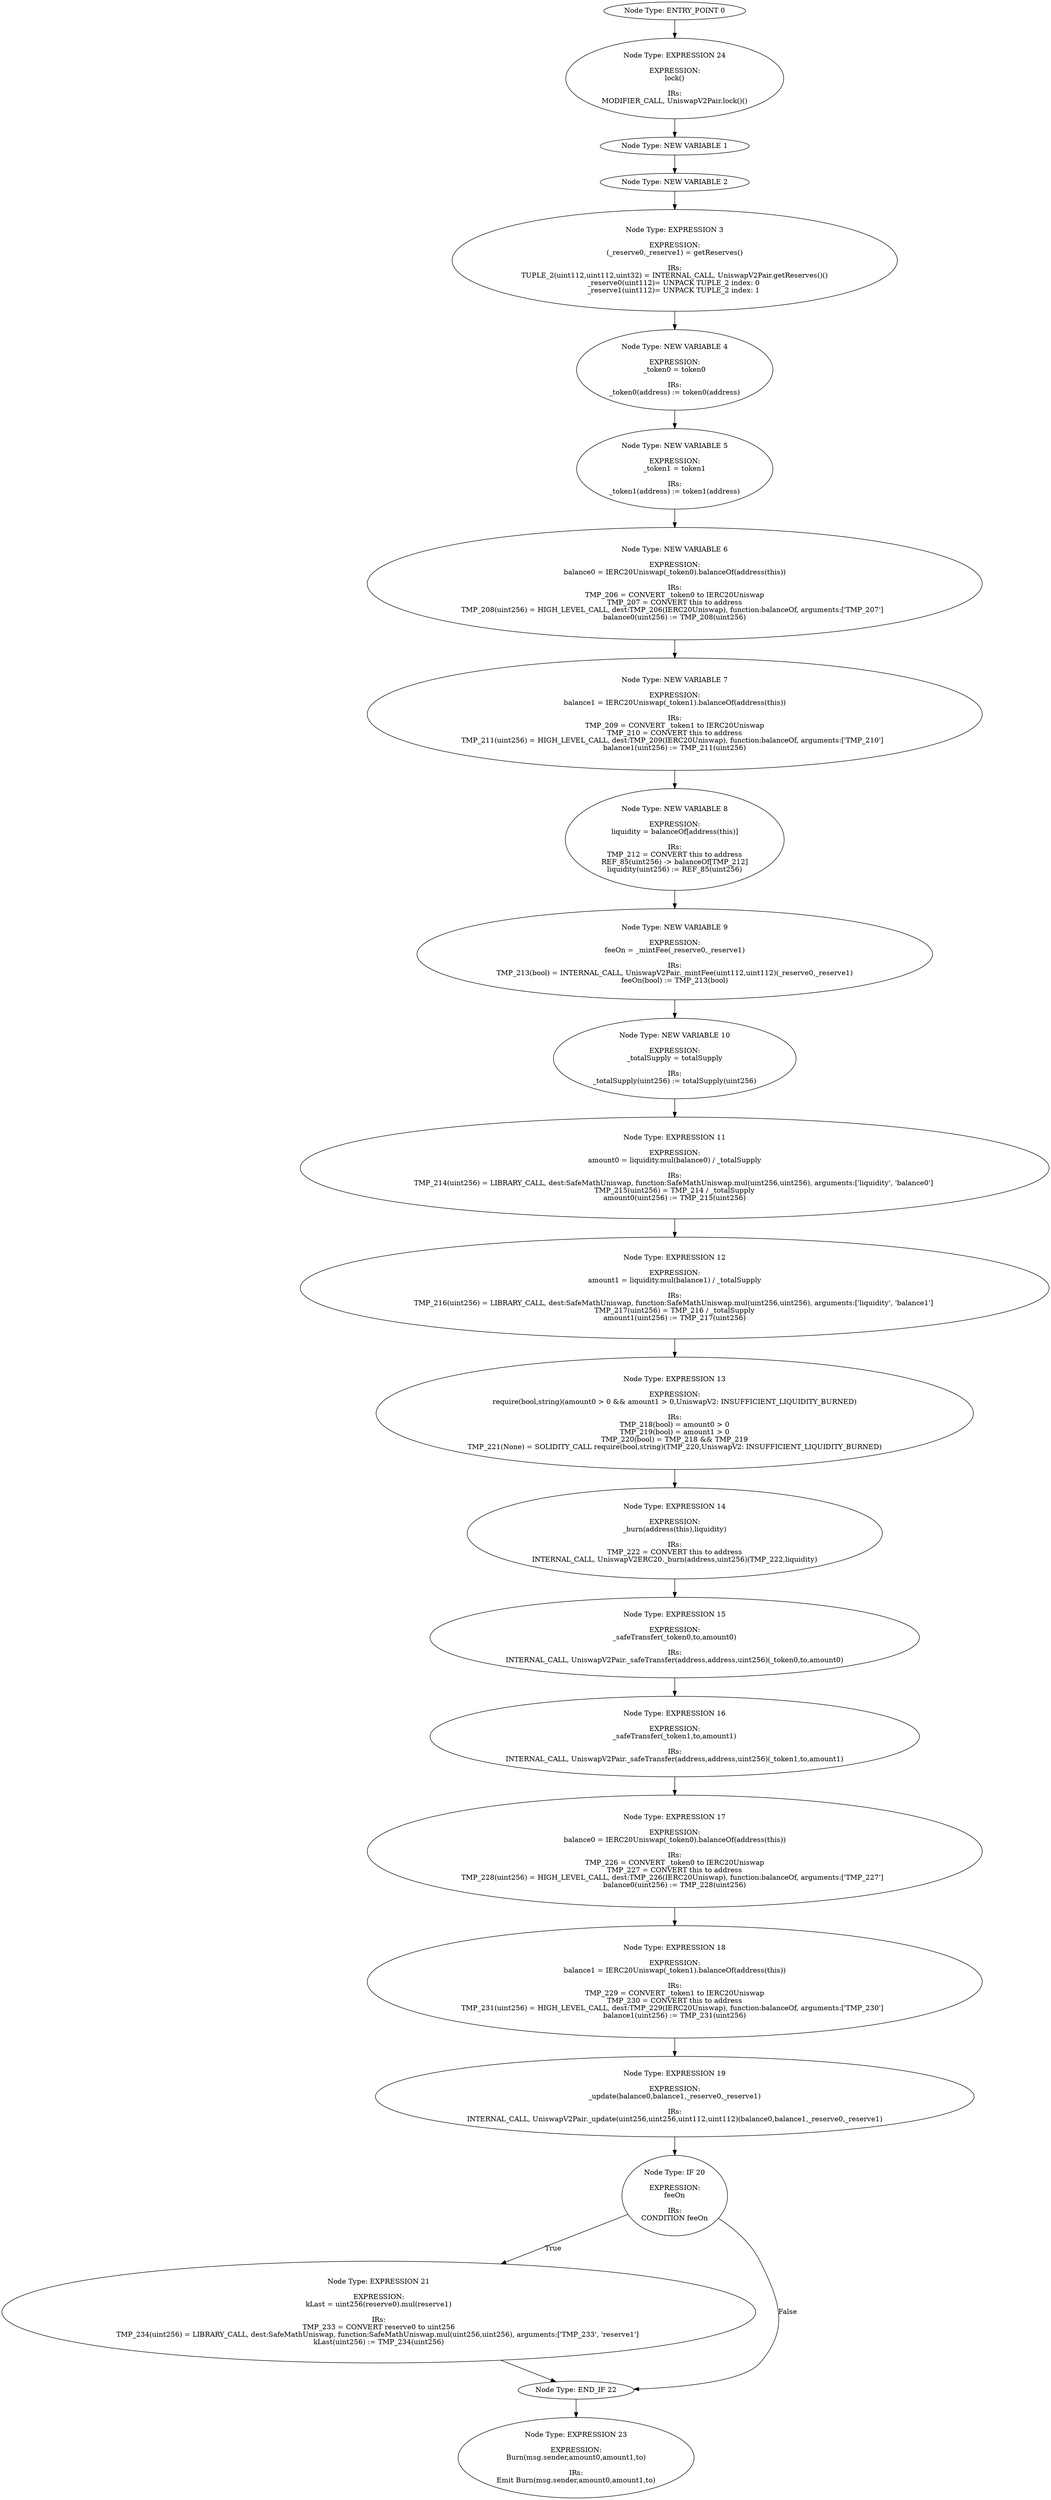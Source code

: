 digraph{
0[label="Node Type: ENTRY_POINT 0
"];
0->24;
1[label="Node Type: NEW VARIABLE 1
"];
1->2;
2[label="Node Type: NEW VARIABLE 2
"];
2->3;
3[label="Node Type: EXPRESSION 3

EXPRESSION:
(_reserve0,_reserve1) = getReserves()

IRs:
TUPLE_2(uint112,uint112,uint32) = INTERNAL_CALL, UniswapV2Pair.getReserves()()
_reserve0(uint112)= UNPACK TUPLE_2 index: 0 
_reserve1(uint112)= UNPACK TUPLE_2 index: 1 "];
3->4;
4[label="Node Type: NEW VARIABLE 4

EXPRESSION:
_token0 = token0

IRs:
_token0(address) := token0(address)"];
4->5;
5[label="Node Type: NEW VARIABLE 5

EXPRESSION:
_token1 = token1

IRs:
_token1(address) := token1(address)"];
5->6;
6[label="Node Type: NEW VARIABLE 6

EXPRESSION:
balance0 = IERC20Uniswap(_token0).balanceOf(address(this))

IRs:
TMP_206 = CONVERT _token0 to IERC20Uniswap
TMP_207 = CONVERT this to address
TMP_208(uint256) = HIGH_LEVEL_CALL, dest:TMP_206(IERC20Uniswap), function:balanceOf, arguments:['TMP_207']  
balance0(uint256) := TMP_208(uint256)"];
6->7;
7[label="Node Type: NEW VARIABLE 7

EXPRESSION:
balance1 = IERC20Uniswap(_token1).balanceOf(address(this))

IRs:
TMP_209 = CONVERT _token1 to IERC20Uniswap
TMP_210 = CONVERT this to address
TMP_211(uint256) = HIGH_LEVEL_CALL, dest:TMP_209(IERC20Uniswap), function:balanceOf, arguments:['TMP_210']  
balance1(uint256) := TMP_211(uint256)"];
7->8;
8[label="Node Type: NEW VARIABLE 8

EXPRESSION:
liquidity = balanceOf[address(this)]

IRs:
TMP_212 = CONVERT this to address
REF_85(uint256) -> balanceOf[TMP_212]
liquidity(uint256) := REF_85(uint256)"];
8->9;
9[label="Node Type: NEW VARIABLE 9

EXPRESSION:
feeOn = _mintFee(_reserve0,_reserve1)

IRs:
TMP_213(bool) = INTERNAL_CALL, UniswapV2Pair._mintFee(uint112,uint112)(_reserve0,_reserve1)
feeOn(bool) := TMP_213(bool)"];
9->10;
10[label="Node Type: NEW VARIABLE 10

EXPRESSION:
_totalSupply = totalSupply

IRs:
_totalSupply(uint256) := totalSupply(uint256)"];
10->11;
11[label="Node Type: EXPRESSION 11

EXPRESSION:
amount0 = liquidity.mul(balance0) / _totalSupply

IRs:
TMP_214(uint256) = LIBRARY_CALL, dest:SafeMathUniswap, function:SafeMathUniswap.mul(uint256,uint256), arguments:['liquidity', 'balance0'] 
TMP_215(uint256) = TMP_214 / _totalSupply
amount0(uint256) := TMP_215(uint256)"];
11->12;
12[label="Node Type: EXPRESSION 12

EXPRESSION:
amount1 = liquidity.mul(balance1) / _totalSupply

IRs:
TMP_216(uint256) = LIBRARY_CALL, dest:SafeMathUniswap, function:SafeMathUniswap.mul(uint256,uint256), arguments:['liquidity', 'balance1'] 
TMP_217(uint256) = TMP_216 / _totalSupply
amount1(uint256) := TMP_217(uint256)"];
12->13;
13[label="Node Type: EXPRESSION 13

EXPRESSION:
require(bool,string)(amount0 > 0 && amount1 > 0,UniswapV2: INSUFFICIENT_LIQUIDITY_BURNED)

IRs:
TMP_218(bool) = amount0 > 0
TMP_219(bool) = amount1 > 0
TMP_220(bool) = TMP_218 && TMP_219
TMP_221(None) = SOLIDITY_CALL require(bool,string)(TMP_220,UniswapV2: INSUFFICIENT_LIQUIDITY_BURNED)"];
13->14;
14[label="Node Type: EXPRESSION 14

EXPRESSION:
_burn(address(this),liquidity)

IRs:
TMP_222 = CONVERT this to address
INTERNAL_CALL, UniswapV2ERC20._burn(address,uint256)(TMP_222,liquidity)"];
14->15;
15[label="Node Type: EXPRESSION 15

EXPRESSION:
_safeTransfer(_token0,to,amount0)

IRs:
INTERNAL_CALL, UniswapV2Pair._safeTransfer(address,address,uint256)(_token0,to,amount0)"];
15->16;
16[label="Node Type: EXPRESSION 16

EXPRESSION:
_safeTransfer(_token1,to,amount1)

IRs:
INTERNAL_CALL, UniswapV2Pair._safeTransfer(address,address,uint256)(_token1,to,amount1)"];
16->17;
17[label="Node Type: EXPRESSION 17

EXPRESSION:
balance0 = IERC20Uniswap(_token0).balanceOf(address(this))

IRs:
TMP_226 = CONVERT _token0 to IERC20Uniswap
TMP_227 = CONVERT this to address
TMP_228(uint256) = HIGH_LEVEL_CALL, dest:TMP_226(IERC20Uniswap), function:balanceOf, arguments:['TMP_227']  
balance0(uint256) := TMP_228(uint256)"];
17->18;
18[label="Node Type: EXPRESSION 18

EXPRESSION:
balance1 = IERC20Uniswap(_token1).balanceOf(address(this))

IRs:
TMP_229 = CONVERT _token1 to IERC20Uniswap
TMP_230 = CONVERT this to address
TMP_231(uint256) = HIGH_LEVEL_CALL, dest:TMP_229(IERC20Uniswap), function:balanceOf, arguments:['TMP_230']  
balance1(uint256) := TMP_231(uint256)"];
18->19;
19[label="Node Type: EXPRESSION 19

EXPRESSION:
_update(balance0,balance1,_reserve0,_reserve1)

IRs:
INTERNAL_CALL, UniswapV2Pair._update(uint256,uint256,uint112,uint112)(balance0,balance1,_reserve0,_reserve1)"];
19->20;
20[label="Node Type: IF 20

EXPRESSION:
feeOn

IRs:
CONDITION feeOn"];
20->21[label="True"];
20->22[label="False"];
21[label="Node Type: EXPRESSION 21

EXPRESSION:
kLast = uint256(reserve0).mul(reserve1)

IRs:
TMP_233 = CONVERT reserve0 to uint256
TMP_234(uint256) = LIBRARY_CALL, dest:SafeMathUniswap, function:SafeMathUniswap.mul(uint256,uint256), arguments:['TMP_233', 'reserve1'] 
kLast(uint256) := TMP_234(uint256)"];
21->22;
22[label="Node Type: END_IF 22
"];
22->23;
23[label="Node Type: EXPRESSION 23

EXPRESSION:
Burn(msg.sender,amount0,amount1,to)

IRs:
Emit Burn(msg.sender,amount0,amount1,to)"];
24[label="Node Type: EXPRESSION 24

EXPRESSION:
lock()

IRs:
MODIFIER_CALL, UniswapV2Pair.lock()()"];
24->1;
}
